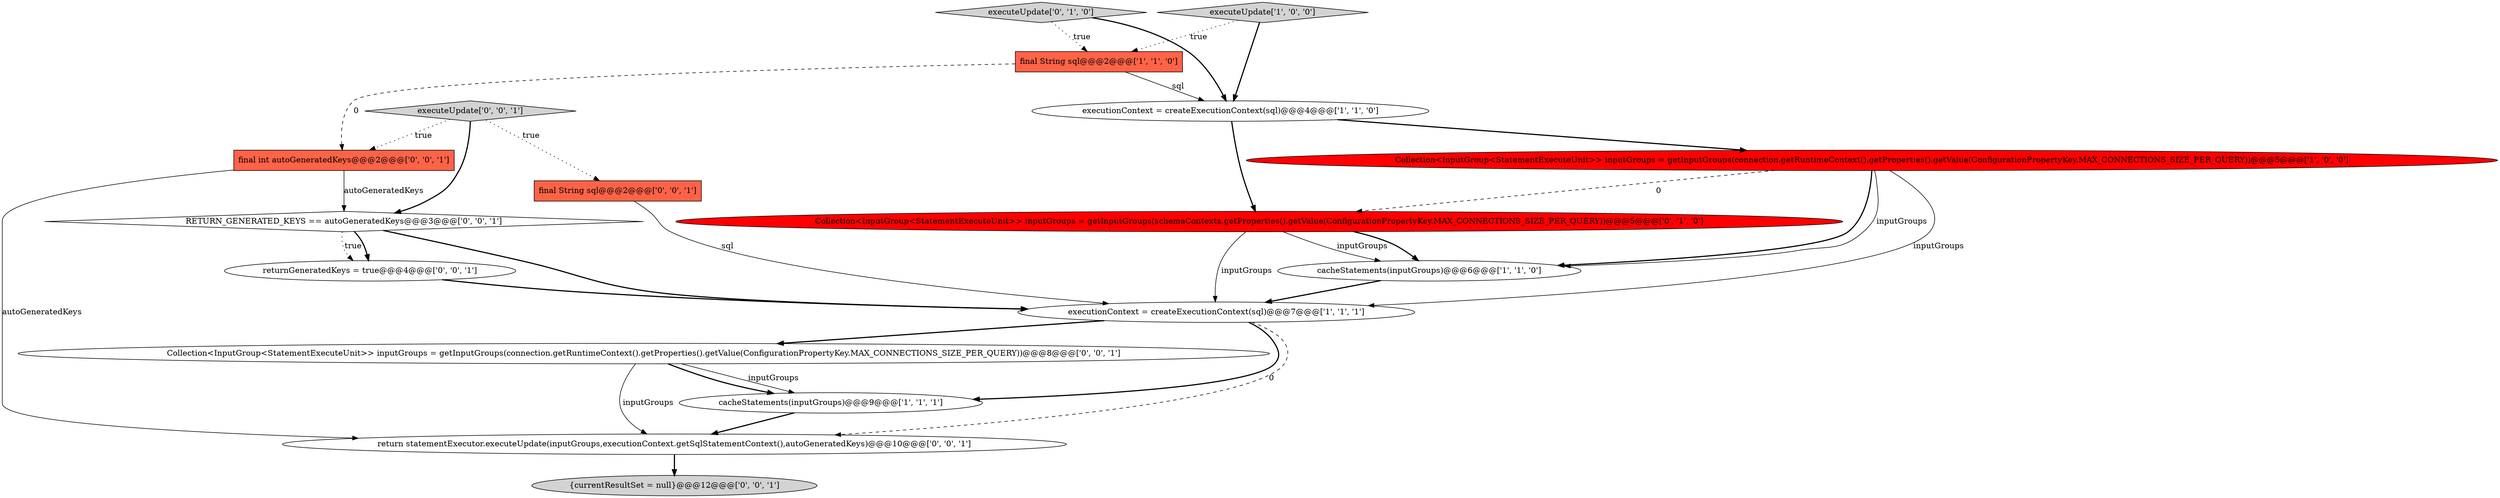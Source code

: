 digraph {
6 [style = filled, label = "cacheStatements(inputGroups)@@@6@@@['1', '1', '0']", fillcolor = white, shape = ellipse image = "AAA0AAABBB1BBB"];
3 [style = filled, label = "executionContext = createExecutionContext(sql)@@@7@@@['1', '1', '1']", fillcolor = white, shape = ellipse image = "AAA0AAABBB1BBB"];
11 [style = filled, label = "final int autoGeneratedKeys@@@2@@@['0', '0', '1']", fillcolor = tomato, shape = box image = "AAA0AAABBB3BBB"];
7 [style = filled, label = "Collection<InputGroup<StatementExecuteUnit>> inputGroups = getInputGroups(schemaContexts.getProperties().getValue(ConfigurationPropertyKey.MAX_CONNECTIONS_SIZE_PER_QUERY))@@@5@@@['0', '1', '0']", fillcolor = red, shape = ellipse image = "AAA1AAABBB2BBB"];
9 [style = filled, label = "return statementExecutor.executeUpdate(inputGroups,executionContext.getSqlStatementContext(),autoGeneratedKeys)@@@10@@@['0', '0', '1']", fillcolor = white, shape = ellipse image = "AAA0AAABBB3BBB"];
14 [style = filled, label = "Collection<InputGroup<StatementExecuteUnit>> inputGroups = getInputGroups(connection.getRuntimeContext().getProperties().getValue(ConfigurationPropertyKey.MAX_CONNECTIONS_SIZE_PER_QUERY))@@@8@@@['0', '0', '1']", fillcolor = white, shape = ellipse image = "AAA0AAABBB3BBB"];
16 [style = filled, label = "executeUpdate['0', '0', '1']", fillcolor = lightgray, shape = diamond image = "AAA0AAABBB3BBB"];
10 [style = filled, label = "final String sql@@@2@@@['0', '0', '1']", fillcolor = tomato, shape = box image = "AAA0AAABBB3BBB"];
12 [style = filled, label = "returnGeneratedKeys = true@@@4@@@['0', '0', '1']", fillcolor = white, shape = ellipse image = "AAA0AAABBB3BBB"];
5 [style = filled, label = "cacheStatements(inputGroups)@@@9@@@['1', '1', '1']", fillcolor = white, shape = ellipse image = "AAA0AAABBB1BBB"];
2 [style = filled, label = "final String sql@@@2@@@['1', '1', '0']", fillcolor = tomato, shape = box image = "AAA0AAABBB1BBB"];
15 [style = filled, label = "RETURN_GENERATED_KEYS == autoGeneratedKeys@@@3@@@['0', '0', '1']", fillcolor = white, shape = diamond image = "AAA0AAABBB3BBB"];
4 [style = filled, label = "executeUpdate['1', '0', '0']", fillcolor = lightgray, shape = diamond image = "AAA0AAABBB1BBB"];
0 [style = filled, label = "Collection<InputGroup<StatementExecuteUnit>> inputGroups = getInputGroups(connection.getRuntimeContext().getProperties().getValue(ConfigurationPropertyKey.MAX_CONNECTIONS_SIZE_PER_QUERY))@@@5@@@['1', '0', '0']", fillcolor = red, shape = ellipse image = "AAA1AAABBB1BBB"];
1 [style = filled, label = "executionContext = createExecutionContext(sql)@@@4@@@['1', '1', '0']", fillcolor = white, shape = ellipse image = "AAA0AAABBB1BBB"];
13 [style = filled, label = "{currentResultSet = null}@@@12@@@['0', '0', '1']", fillcolor = lightgray, shape = ellipse image = "AAA0AAABBB3BBB"];
8 [style = filled, label = "executeUpdate['0', '1', '0']", fillcolor = lightgray, shape = diamond image = "AAA0AAABBB2BBB"];
6->3 [style = bold, label=""];
16->15 [style = bold, label=""];
14->9 [style = solid, label="inputGroups"];
5->9 [style = bold, label=""];
0->6 [style = bold, label=""];
8->2 [style = dotted, label="true"];
14->5 [style = solid, label="inputGroups"];
0->6 [style = solid, label="inputGroups"];
3->14 [style = bold, label=""];
1->0 [style = bold, label=""];
11->15 [style = solid, label="autoGeneratedKeys"];
15->3 [style = bold, label=""];
11->9 [style = solid, label="autoGeneratedKeys"];
1->7 [style = bold, label=""];
16->10 [style = dotted, label="true"];
7->6 [style = solid, label="inputGroups"];
8->1 [style = bold, label=""];
3->5 [style = bold, label=""];
3->9 [style = dashed, label="0"];
7->6 [style = bold, label=""];
9->13 [style = bold, label=""];
15->12 [style = dotted, label="true"];
2->11 [style = dashed, label="0"];
4->1 [style = bold, label=""];
15->12 [style = bold, label=""];
12->3 [style = bold, label=""];
0->7 [style = dashed, label="0"];
7->3 [style = solid, label="inputGroups"];
0->3 [style = solid, label="inputGroups"];
16->11 [style = dotted, label="true"];
10->3 [style = solid, label="sql"];
4->2 [style = dotted, label="true"];
2->1 [style = solid, label="sql"];
14->5 [style = bold, label=""];
}

